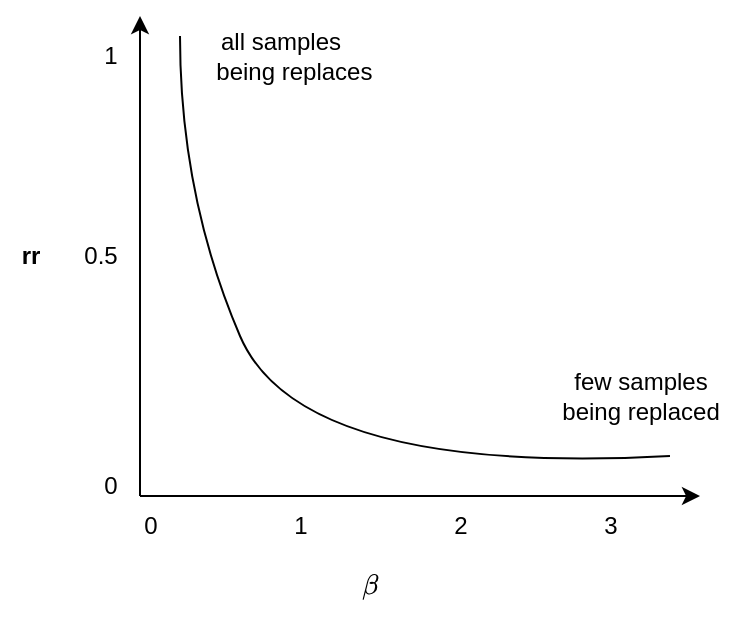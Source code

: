 <mxfile version="21.0.8" type="github"><diagram name="Page-1" id="njhgPAPDIgjWkZjslWOC"><mxGraphModel dx="978" dy="579" grid="1" gridSize="10" guides="1" tooltips="1" connect="1" arrows="1" fold="1" page="1" pageScale="1" pageWidth="850" pageHeight="1100" math="1" shadow="0"><root><mxCell id="0"/><mxCell id="1" parent="0"/><mxCell id="9oWcmc6YHj-_NrQdKj8--1" value="" style="endArrow=classic;html=1;rounded=0;" edge="1" parent="1"><mxGeometry width="50" height="50" relative="1" as="geometry"><mxPoint x="280" y="400" as="sourcePoint"/><mxPoint x="280" y="160" as="targetPoint"/></mxGeometry></mxCell><mxCell id="9oWcmc6YHj-_NrQdKj8--2" value="" style="endArrow=classic;html=1;rounded=0;" edge="1" parent="1"><mxGeometry width="50" height="50" relative="1" as="geometry"><mxPoint x="280" y="400" as="sourcePoint"/><mxPoint x="560" y="400" as="targetPoint"/></mxGeometry></mxCell><mxCell id="9oWcmc6YHj-_NrQdKj8--3" value="" style="curved=1;html=1;rounded=0;endArrow=none;endFill=0;" edge="1" parent="1"><mxGeometry width="50" height="50" relative="1" as="geometry"><mxPoint x="545" y="380" as="sourcePoint"/><mxPoint x="300" y="170" as="targetPoint"/><Array as="points"><mxPoint x="360" y="390"/><mxPoint x="300" y="250"/></Array></mxGeometry></mxCell><mxCell id="9oWcmc6YHj-_NrQdKj8--6" value="&lt;b&gt;rr&lt;/b&gt;" style="text;html=1;align=center;verticalAlign=middle;resizable=0;points=[];autosize=1;strokeColor=none;fillColor=none;" vertex="1" parent="1"><mxGeometry x="210" y="265" width="30" height="30" as="geometry"/></mxCell><mxCell id="9oWcmc6YHj-_NrQdKj8--7" value="&lt;svg xmlns:xlink=&quot;http://www.w3.org/1999/xlink&quot; viewBox=&quot;0 -705 566 899&quot; role=&quot;img&quot; height=&quot;2.034ex&quot; width=&quot;1.281ex&quot; xmlns=&quot;http://www.w3.org/2000/svg&quot; style=&quot;vertical-align: -0.439ex;&quot;&gt;&lt;defs&gt;&lt;path d=&quot;M29 -194Q23 -188 23 -186Q23 -183 102 134T186 465Q208 533 243 584T309 658Q365 705 429 705H431Q493 705 533 667T573 570Q573 465 469 396L482 383Q533 332 533 252Q533 139 448 65T257 -10Q227 -10 203 -2T165 17T143 40T131 59T126 65L62 -188Q60 -194 42 -194H29ZM353 431Q392 431 427 419L432 422Q436 426 439 429T449 439T461 453T472 471T484 495T493 524T501 560Q503 569 503 593Q503 611 502 616Q487 667 426 667Q384 667 347 643T286 582T247 514T224 455Q219 439 186 308T152 168Q151 163 151 147Q151 99 173 68Q204 26 260 26Q302 26 349 51T425 137Q441 171 449 214T457 279Q457 337 422 372Q380 358 347 358H337Q258 358 258 389Q258 396 261 403Q275 431 353 431Z&quot; id=&quot;MJX-2-TEX-I-1D6FD&quot;&gt;&lt;/path&gt;&lt;/defs&gt;&lt;g transform=&quot;scale(1,-1)&quot; stroke-width=&quot;0&quot; fill=&quot;currentColor&quot; stroke=&quot;currentColor&quot;&gt;&lt;g data-mml-node=&quot;math&quot;&gt;&lt;g data-mml-node=&quot;mi&quot;&gt;&lt;use xlink:href=&quot;#MJX-2-TEX-I-1D6FD&quot; data-c=&quot;1D6FD&quot;&gt;&lt;/use&gt;&lt;/g&gt;&lt;/g&gt;&lt;/g&gt;&lt;/svg&gt;" style="text;html=1;align=center;verticalAlign=middle;resizable=0;points=[];autosize=1;strokeColor=none;fillColor=none;" vertex="1" parent="1"><mxGeometry x="380" y="430" width="30" height="30" as="geometry"/></mxCell><mxCell id="9oWcmc6YHj-_NrQdKj8--8" value="0" style="text;html=1;align=center;verticalAlign=middle;resizable=0;points=[];autosize=1;strokeColor=none;fillColor=none;" vertex="1" parent="1"><mxGeometry x="250" y="380" width="30" height="30" as="geometry"/></mxCell><mxCell id="9oWcmc6YHj-_NrQdKj8--9" value="1" style="text;html=1;align=center;verticalAlign=middle;resizable=0;points=[];autosize=1;strokeColor=none;fillColor=none;" vertex="1" parent="1"><mxGeometry x="250" y="165" width="30" height="30" as="geometry"/></mxCell><mxCell id="9oWcmc6YHj-_NrQdKj8--10" value="0" style="text;html=1;align=center;verticalAlign=middle;resizable=0;points=[];autosize=1;strokeColor=none;fillColor=none;" vertex="1" parent="1"><mxGeometry x="270" y="400" width="30" height="30" as="geometry"/></mxCell><mxCell id="9oWcmc6YHj-_NrQdKj8--11" value="3" style="text;html=1;align=center;verticalAlign=middle;resizable=0;points=[];autosize=1;strokeColor=none;fillColor=none;" vertex="1" parent="1"><mxGeometry x="500" y="400" width="30" height="30" as="geometry"/></mxCell><mxCell id="9oWcmc6YHj-_NrQdKj8--12" value="1" style="text;html=1;align=center;verticalAlign=middle;resizable=0;points=[];autosize=1;strokeColor=none;fillColor=none;" vertex="1" parent="1"><mxGeometry x="345" y="400" width="30" height="30" as="geometry"/></mxCell><mxCell id="9oWcmc6YHj-_NrQdKj8--13" value="2" style="text;html=1;align=center;verticalAlign=middle;resizable=0;points=[];autosize=1;strokeColor=none;fillColor=none;" vertex="1" parent="1"><mxGeometry x="425" y="400" width="30" height="30" as="geometry"/></mxCell><mxCell id="9oWcmc6YHj-_NrQdKj8--14" value="0.5" style="text;html=1;align=center;verticalAlign=middle;resizable=0;points=[];autosize=1;strokeColor=none;fillColor=none;" vertex="1" parent="1"><mxGeometry x="240" y="265" width="40" height="30" as="geometry"/></mxCell><mxCell id="9oWcmc6YHj-_NrQdKj8--15" value="&lt;div&gt;all samples &lt;br&gt;&lt;/div&gt;&lt;div&gt;&amp;nbsp;&amp;nbsp;&amp;nbsp; being replaces&lt;/div&gt;" style="text;html=1;align=center;verticalAlign=middle;resizable=0;points=[];autosize=1;strokeColor=none;fillColor=none;" vertex="1" parent="1"><mxGeometry x="295" y="160" width="110" height="40" as="geometry"/></mxCell><mxCell id="9oWcmc6YHj-_NrQdKj8--16" value="&lt;div&gt;few samples &lt;br&gt;&lt;/div&gt;&lt;div&gt;being replaced&lt;/div&gt;" style="text;html=1;align=center;verticalAlign=middle;resizable=0;points=[];autosize=1;strokeColor=none;fillColor=none;" vertex="1" parent="1"><mxGeometry x="480" y="330" width="100" height="40" as="geometry"/></mxCell></root></mxGraphModel></diagram></mxfile>